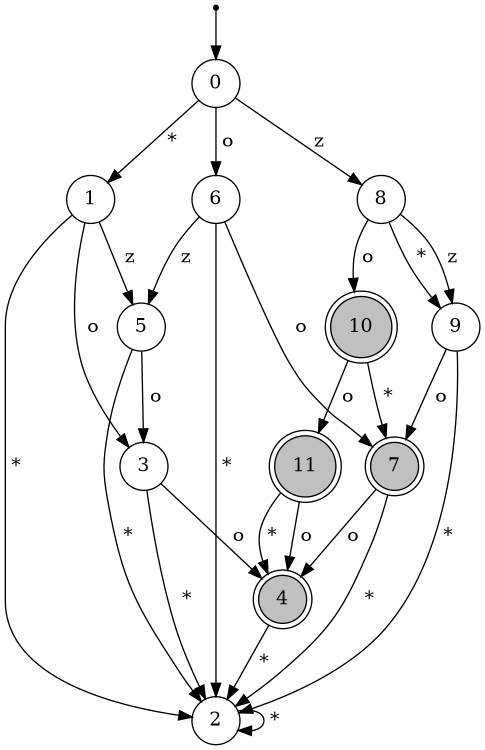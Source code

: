 digraph G {
	rankdir=TB;
	size="8,5"
	node [shape = doublecircle];
	4 [style=filled fillcolor=gray];
	7 [style=filled fillcolor=gray];
	10 [style=filled fillcolor=gray];
	11 [style=filled fillcolor=gray];
	node [shape = circle];
ini [shape=point];
ini -> 0;
	2 -> 2 [label=" * "];
	1 -> 2 [label=" * "];
	3 -> 2 [label=" * "];
	4 -> 2 [label=" * "];
	3 -> 4 [label=" o "];
	1 -> 3 [label=" o "];
	5 -> 2 [label=" * "];
	5 -> 3 [label=" o "];
	1 -> 5 [label=" z "];
	0 -> 1 [label=" * "];
	6 -> 2 [label=" * "];
	7 -> 2 [label=" * "];
	7 -> 4 [label=" o "];
	6 -> 7 [label=" o "];
	6 -> 5 [label=" z "];
	0 -> 6 [label=" o "];
	9 -> 2 [label=" * "];
	9 -> 7 [label=" o "];
	8 -> 9 [label=" * "];
	10 -> 7 [label=" * "];
	11 -> 4 [label=" * "];
	11 -> 4 [label=" o "];
	10 -> 11 [label=" o "];
	8 -> 10 [label=" o "];
	8 -> 9 [label=" z "];
	0 -> 8 [label=" z "];
}

